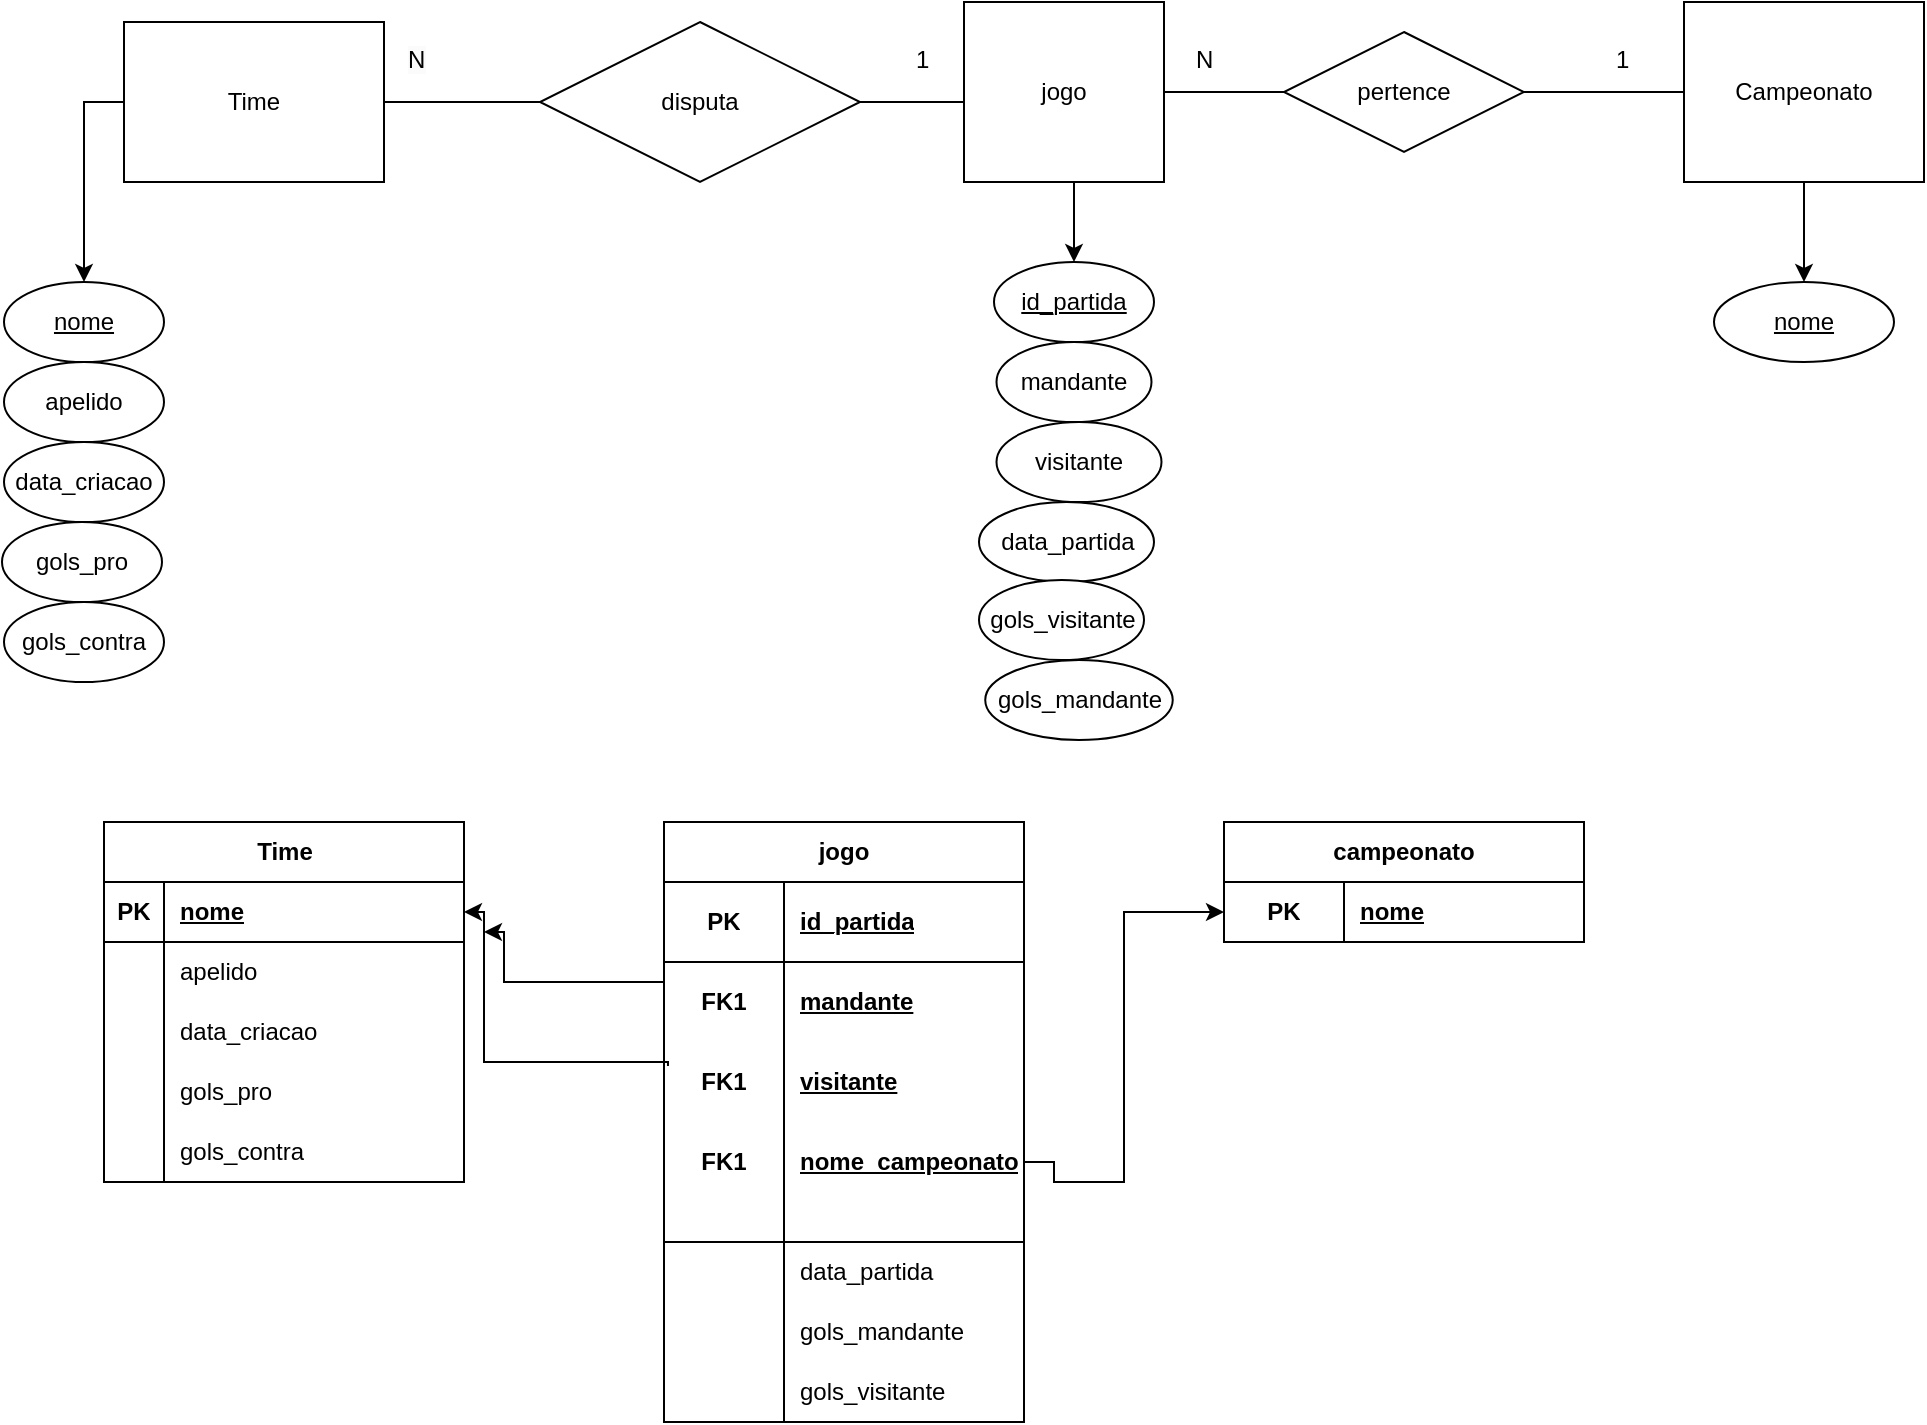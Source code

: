 <mxfile version="21.1.5" type="device">
  <diagram name="Página-1" id="papRllgSfJNQGmBIza0j">
    <mxGraphModel dx="1650" dy="484" grid="1" gridSize="10" guides="1" tooltips="1" connect="1" arrows="1" fold="1" page="1" pageScale="1" pageWidth="827" pageHeight="1169" math="0" shadow="0">
      <root>
        <mxCell id="0" />
        <mxCell id="1" parent="0" />
        <mxCell id="SIxOiPr5JDbEPcu1o1OO-2" style="edgeStyle=orthogonalEdgeStyle;rounded=0;orthogonalLoop=1;jettySize=auto;html=1;entryX=0.375;entryY=0;entryDx=0;entryDy=0;entryPerimeter=0;" parent="1" source="SIxOiPr5JDbEPcu1o1OO-3" edge="1">
          <mxGeometry relative="1" as="geometry">
            <mxPoint x="40" y="980" as="targetPoint" />
          </mxGeometry>
        </mxCell>
        <mxCell id="SIxOiPr5JDbEPcu1o1OO-3" value="Time" style="whiteSpace=wrap;html=1;align=center;" parent="1" vertex="1">
          <mxGeometry x="60" y="850" width="130" height="80" as="geometry" />
        </mxCell>
        <mxCell id="mP_QI-nuMhydWEpmwCuC-30" style="edgeStyle=orthogonalEdgeStyle;rounded=0;orthogonalLoop=1;jettySize=auto;html=1;entryX=0.5;entryY=0;entryDx=0;entryDy=0;" parent="1" source="SIxOiPr5JDbEPcu1o1OO-8" target="SIxOiPr5JDbEPcu1o1OO-24" edge="1">
          <mxGeometry relative="1" as="geometry" />
        </mxCell>
        <mxCell id="SIxOiPr5JDbEPcu1o1OO-8" value="Campeonato" style="whiteSpace=wrap;html=1;align=center;" parent="1" vertex="1">
          <mxGeometry x="840" y="840" width="120" height="90" as="geometry" />
        </mxCell>
        <mxCell id="SIxOiPr5JDbEPcu1o1OO-17" value="apelido" style="ellipse;whiteSpace=wrap;html=1;align=center;" parent="1" vertex="1">
          <mxGeometry y="1020" width="80" height="40" as="geometry" />
        </mxCell>
        <mxCell id="SIxOiPr5JDbEPcu1o1OO-18" value="data_criacao" style="ellipse;whiteSpace=wrap;html=1;align=center;" parent="1" vertex="1">
          <mxGeometry y="1060" width="80" height="40" as="geometry" />
        </mxCell>
        <mxCell id="SIxOiPr5JDbEPcu1o1OO-19" value="mandante" style="ellipse;whiteSpace=wrap;html=1;align=center;" parent="1" vertex="1">
          <mxGeometry x="496.25" y="1010" width="77.5" height="40" as="geometry" />
        </mxCell>
        <mxCell id="SIxOiPr5JDbEPcu1o1OO-20" value="visitante" style="ellipse;whiteSpace=wrap;html=1;align=center;" parent="1" vertex="1">
          <mxGeometry x="496.25" y="1050" width="82.5" height="40" as="geometry" />
        </mxCell>
        <mxCell id="SIxOiPr5JDbEPcu1o1OO-21" value="data_partida" style="ellipse;whiteSpace=wrap;html=1;align=center;" parent="1" vertex="1">
          <mxGeometry x="487.5" y="1090" width="87.5" height="40" as="geometry" />
        </mxCell>
        <mxCell id="SIxOiPr5JDbEPcu1o1OO-22" value="gols_mandante" style="ellipse;whiteSpace=wrap;html=1;align=center;" parent="1" vertex="1">
          <mxGeometry x="490.62" y="1169" width="93.75" height="40" as="geometry" />
        </mxCell>
        <mxCell id="SIxOiPr5JDbEPcu1o1OO-23" value="nome" style="ellipse;whiteSpace=wrap;html=1;align=center;fontStyle=4;" parent="1" vertex="1">
          <mxGeometry y="980" width="80" height="40" as="geometry" />
        </mxCell>
        <mxCell id="SIxOiPr5JDbEPcu1o1OO-24" value="nome" style="ellipse;whiteSpace=wrap;html=1;align=center;fontStyle=4;" parent="1" vertex="1">
          <mxGeometry x="855" y="980" width="90" height="40" as="geometry" />
        </mxCell>
        <mxCell id="SIxOiPr5JDbEPcu1o1OO-28" value="gols_pro" style="ellipse;whiteSpace=wrap;html=1;align=center;" parent="1" vertex="1">
          <mxGeometry x="-1" y="1100" width="80" height="40" as="geometry" />
        </mxCell>
        <mxCell id="SIxOiPr5JDbEPcu1o1OO-29" value="gols_visitante" style="ellipse;whiteSpace=wrap;html=1;align=center;" parent="1" vertex="1">
          <mxGeometry x="487.5" y="1129" width="82.5" height="40" as="geometry" />
        </mxCell>
        <mxCell id="SIxOiPr5JDbEPcu1o1OO-30" value="gols_contra" style="ellipse;whiteSpace=wrap;html=1;align=center;" parent="1" vertex="1">
          <mxGeometry y="1140" width="80" height="40" as="geometry" />
        </mxCell>
        <mxCell id="SIxOiPr5JDbEPcu1o1OO-31" value="id_partida" style="ellipse;whiteSpace=wrap;html=1;align=center;fontStyle=4;" parent="1" vertex="1">
          <mxGeometry x="495" y="970" width="80" height="40" as="geometry" />
        </mxCell>
        <mxCell id="SIxOiPr5JDbEPcu1o1OO-36" value="Time" style="shape=table;startSize=30;container=1;collapsible=1;childLayout=tableLayout;fixedRows=1;rowLines=0;fontStyle=1;align=center;resizeLast=1;html=1;" parent="1" vertex="1">
          <mxGeometry x="50" y="1250" width="180" height="180" as="geometry" />
        </mxCell>
        <mxCell id="SIxOiPr5JDbEPcu1o1OO-37" value="" style="shape=tableRow;horizontal=0;startSize=0;swimlaneHead=0;swimlaneBody=0;fillColor=none;collapsible=0;dropTarget=0;points=[[0,0.5],[1,0.5]];portConstraint=eastwest;top=0;left=0;right=0;bottom=1;" parent="SIxOiPr5JDbEPcu1o1OO-36" vertex="1">
          <mxGeometry y="30" width="180" height="30" as="geometry" />
        </mxCell>
        <mxCell id="SIxOiPr5JDbEPcu1o1OO-38" value="PK" style="shape=partialRectangle;connectable=0;fillColor=none;top=0;left=0;bottom=0;right=0;fontStyle=1;overflow=hidden;whiteSpace=wrap;html=1;" parent="SIxOiPr5JDbEPcu1o1OO-37" vertex="1">
          <mxGeometry width="30" height="30" as="geometry">
            <mxRectangle width="30" height="30" as="alternateBounds" />
          </mxGeometry>
        </mxCell>
        <mxCell id="SIxOiPr5JDbEPcu1o1OO-39" value="nome" style="shape=partialRectangle;connectable=0;fillColor=none;top=0;left=0;bottom=0;right=0;align=left;spacingLeft=6;fontStyle=5;overflow=hidden;whiteSpace=wrap;html=1;" parent="SIxOiPr5JDbEPcu1o1OO-37" vertex="1">
          <mxGeometry x="30" width="150" height="30" as="geometry">
            <mxRectangle width="150" height="30" as="alternateBounds" />
          </mxGeometry>
        </mxCell>
        <mxCell id="SIxOiPr5JDbEPcu1o1OO-40" value="" style="shape=tableRow;horizontal=0;startSize=0;swimlaneHead=0;swimlaneBody=0;fillColor=none;collapsible=0;dropTarget=0;points=[[0,0.5],[1,0.5]];portConstraint=eastwest;top=0;left=0;right=0;bottom=0;" parent="SIxOiPr5JDbEPcu1o1OO-36" vertex="1">
          <mxGeometry y="60" width="180" height="30" as="geometry" />
        </mxCell>
        <mxCell id="SIxOiPr5JDbEPcu1o1OO-41" value="" style="shape=partialRectangle;connectable=0;fillColor=none;top=0;left=0;bottom=0;right=0;editable=1;overflow=hidden;whiteSpace=wrap;html=1;" parent="SIxOiPr5JDbEPcu1o1OO-40" vertex="1">
          <mxGeometry width="30" height="30" as="geometry">
            <mxRectangle width="30" height="30" as="alternateBounds" />
          </mxGeometry>
        </mxCell>
        <mxCell id="SIxOiPr5JDbEPcu1o1OO-42" value="apelido" style="shape=partialRectangle;connectable=0;fillColor=none;top=0;left=0;bottom=0;right=0;align=left;spacingLeft=6;overflow=hidden;whiteSpace=wrap;html=1;" parent="SIxOiPr5JDbEPcu1o1OO-40" vertex="1">
          <mxGeometry x="30" width="150" height="30" as="geometry">
            <mxRectangle width="150" height="30" as="alternateBounds" />
          </mxGeometry>
        </mxCell>
        <mxCell id="SIxOiPr5JDbEPcu1o1OO-43" value="" style="shape=tableRow;horizontal=0;startSize=0;swimlaneHead=0;swimlaneBody=0;fillColor=none;collapsible=0;dropTarget=0;points=[[0,0.5],[1,0.5]];portConstraint=eastwest;top=0;left=0;right=0;bottom=0;" parent="SIxOiPr5JDbEPcu1o1OO-36" vertex="1">
          <mxGeometry y="90" width="180" height="30" as="geometry" />
        </mxCell>
        <mxCell id="SIxOiPr5JDbEPcu1o1OO-44" value="" style="shape=partialRectangle;connectable=0;fillColor=none;top=0;left=0;bottom=0;right=0;editable=1;overflow=hidden;whiteSpace=wrap;html=1;" parent="SIxOiPr5JDbEPcu1o1OO-43" vertex="1">
          <mxGeometry width="30" height="30" as="geometry">
            <mxRectangle width="30" height="30" as="alternateBounds" />
          </mxGeometry>
        </mxCell>
        <mxCell id="SIxOiPr5JDbEPcu1o1OO-45" value="data_criacao" style="shape=partialRectangle;connectable=0;fillColor=none;top=0;left=0;bottom=0;right=0;align=left;spacingLeft=6;overflow=hidden;whiteSpace=wrap;html=1;" parent="SIxOiPr5JDbEPcu1o1OO-43" vertex="1">
          <mxGeometry x="30" width="150" height="30" as="geometry">
            <mxRectangle width="150" height="30" as="alternateBounds" />
          </mxGeometry>
        </mxCell>
        <mxCell id="SIxOiPr5JDbEPcu1o1OO-46" value="" style="shape=tableRow;horizontal=0;startSize=0;swimlaneHead=0;swimlaneBody=0;fillColor=none;collapsible=0;dropTarget=0;points=[[0,0.5],[1,0.5]];portConstraint=eastwest;top=0;left=0;right=0;bottom=0;" parent="SIxOiPr5JDbEPcu1o1OO-36" vertex="1">
          <mxGeometry y="120" width="180" height="30" as="geometry" />
        </mxCell>
        <mxCell id="SIxOiPr5JDbEPcu1o1OO-47" value="" style="shape=partialRectangle;connectable=0;fillColor=none;top=0;left=0;bottom=0;right=0;editable=1;overflow=hidden;whiteSpace=wrap;html=1;" parent="SIxOiPr5JDbEPcu1o1OO-46" vertex="1">
          <mxGeometry width="30" height="30" as="geometry">
            <mxRectangle width="30" height="30" as="alternateBounds" />
          </mxGeometry>
        </mxCell>
        <mxCell id="SIxOiPr5JDbEPcu1o1OO-48" value="gols_pro" style="shape=partialRectangle;connectable=0;fillColor=none;top=0;left=0;bottom=0;right=0;align=left;spacingLeft=6;overflow=hidden;whiteSpace=wrap;html=1;" parent="SIxOiPr5JDbEPcu1o1OO-46" vertex="1">
          <mxGeometry x="30" width="150" height="30" as="geometry">
            <mxRectangle width="150" height="30" as="alternateBounds" />
          </mxGeometry>
        </mxCell>
        <mxCell id="SIxOiPr5JDbEPcu1o1OO-49" value="" style="shape=tableRow;horizontal=0;startSize=0;swimlaneHead=0;swimlaneBody=0;fillColor=none;collapsible=0;dropTarget=0;points=[[0,0.5],[1,0.5]];portConstraint=eastwest;top=0;left=0;right=0;bottom=0;" parent="SIxOiPr5JDbEPcu1o1OO-36" vertex="1">
          <mxGeometry y="150" width="180" height="30" as="geometry" />
        </mxCell>
        <mxCell id="SIxOiPr5JDbEPcu1o1OO-50" value="" style="shape=partialRectangle;connectable=0;fillColor=none;top=0;left=0;bottom=0;right=0;editable=1;overflow=hidden;whiteSpace=wrap;html=1;" parent="SIxOiPr5JDbEPcu1o1OO-49" vertex="1">
          <mxGeometry width="30" height="30" as="geometry">
            <mxRectangle width="30" height="30" as="alternateBounds" />
          </mxGeometry>
        </mxCell>
        <mxCell id="SIxOiPr5JDbEPcu1o1OO-51" value="gols_contra" style="shape=partialRectangle;connectable=0;fillColor=none;top=0;left=0;bottom=0;right=0;align=left;spacingLeft=6;overflow=hidden;whiteSpace=wrap;html=1;" parent="SIxOiPr5JDbEPcu1o1OO-49" vertex="1">
          <mxGeometry x="30" width="150" height="30" as="geometry">
            <mxRectangle width="150" height="30" as="alternateBounds" />
          </mxGeometry>
        </mxCell>
        <mxCell id="SIxOiPr5JDbEPcu1o1OO-127" value="" style="shape=tableRow;horizontal=0;startSize=0;swimlaneHead=0;swimlaneBody=0;fillColor=none;collapsible=0;dropTarget=0;points=[[0,0.5],[1,0.5]];portConstraint=eastwest;top=0;left=0;right=0;bottom=0;html=1;" parent="1" vertex="1">
          <mxGeometry x="340" y="1360" width="180" height="40" as="geometry" />
        </mxCell>
        <mxCell id="SIxOiPr5JDbEPcu1o1OO-142" style="edgeStyle=orthogonalEdgeStyle;rounded=0;orthogonalLoop=1;jettySize=auto;html=1;exitX=0.011;exitY=0.3;exitDx=0;exitDy=0;exitPerimeter=0;" parent="1" source="SIxOiPr5JDbEPcu1o1OO-216" target="SIxOiPr5JDbEPcu1o1OO-37" edge="1">
          <mxGeometry relative="1" as="geometry">
            <Array as="points">
              <mxPoint x="332" y="1370" />
              <mxPoint x="240" y="1370" />
              <mxPoint x="240" y="1295" />
            </Array>
            <mxPoint x="330" y="1370" as="sourcePoint" />
          </mxGeometry>
        </mxCell>
        <mxCell id="SIxOiPr5JDbEPcu1o1OO-163" value="1" style="text;strokeColor=none;fillColor=none;spacingLeft=4;spacingRight=4;overflow=hidden;rotatable=0;points=[[0,0.5],[1,0.5]];portConstraint=eastwest;fontSize=12;whiteSpace=wrap;html=1;" parent="1" vertex="1">
          <mxGeometry x="450" y="855" width="20" height="30" as="geometry" />
        </mxCell>
        <mxCell id="SIxOiPr5JDbEPcu1o1OO-165" value="&lt;span style=&quot;color: rgb(0, 0, 0); font-family: Helvetica; font-size: 12px; font-style: normal; font-variant-ligatures: normal; font-variant-caps: normal; font-weight: 400; letter-spacing: normal; orphans: 2; text-align: left; text-indent: 0px; text-transform: none; widows: 2; word-spacing: 0px; -webkit-text-stroke-width: 0px; background-color: rgb(251, 251, 251); text-decoration-thickness: initial; text-decoration-style: initial; text-decoration-color: initial; float: none; display: inline !important;&quot;&gt;N&lt;/span&gt;" style="text;whiteSpace=wrap;html=1;" parent="1" vertex="1">
          <mxGeometry x="200" y="855" width="10" height="30" as="geometry" />
        </mxCell>
        <mxCell id="SIxOiPr5JDbEPcu1o1OO-177" value="" style="edgeStyle=orthogonalEdgeStyle;rounded=0;orthogonalLoop=1;jettySize=auto;html=1;" parent="1" source="SIxOiPr5JDbEPcu1o1OO-168" target="SIxOiPr5JDbEPcu1o1OO-31" edge="1">
          <mxGeometry relative="1" as="geometry" />
        </mxCell>
        <mxCell id="SIxOiPr5JDbEPcu1o1OO-168" value="disputa" style="shape=rhombus;perimeter=rhombusPerimeter;whiteSpace=wrap;html=1;align=center;" parent="1" vertex="1">
          <mxGeometry x="268" y="850" width="160" height="80" as="geometry" />
        </mxCell>
        <mxCell id="SIxOiPr5JDbEPcu1o1OO-197" value="jogo" style="shape=table;startSize=30;container=1;collapsible=1;childLayout=tableLayout;fixedRows=1;rowLines=0;fontStyle=1;align=center;resizeLast=1;html=1;whiteSpace=wrap;" parent="1" vertex="1">
          <mxGeometry x="330" y="1250" width="180" height="300" as="geometry" />
        </mxCell>
        <mxCell id="SIxOiPr5JDbEPcu1o1OO-198" value="" style="shape=tableRow;horizontal=0;startSize=0;swimlaneHead=0;swimlaneBody=0;fillColor=none;collapsible=0;dropTarget=0;points=[[0,0.5],[1,0.5]];portConstraint=eastwest;top=0;left=0;right=0;bottom=1;html=1;" parent="SIxOiPr5JDbEPcu1o1OO-197" vertex="1">
          <mxGeometry y="30" width="180" height="40" as="geometry" />
        </mxCell>
        <mxCell id="SIxOiPr5JDbEPcu1o1OO-199" value="PK" style="shape=partialRectangle;connectable=0;fillColor=none;top=0;left=0;bottom=0;right=0;fontStyle=1;overflow=hidden;html=1;whiteSpace=wrap;" parent="SIxOiPr5JDbEPcu1o1OO-198" vertex="1">
          <mxGeometry width="60" height="40" as="geometry">
            <mxRectangle width="60" height="40" as="alternateBounds" />
          </mxGeometry>
        </mxCell>
        <mxCell id="SIxOiPr5JDbEPcu1o1OO-200" value="id_partida" style="shape=partialRectangle;connectable=0;fillColor=none;top=0;left=0;bottom=0;right=0;align=left;spacingLeft=6;fontStyle=5;overflow=hidden;html=1;whiteSpace=wrap;" parent="SIxOiPr5JDbEPcu1o1OO-198" vertex="1">
          <mxGeometry x="60" width="120" height="40" as="geometry">
            <mxRectangle width="120" height="40" as="alternateBounds" />
          </mxGeometry>
        </mxCell>
        <mxCell id="SIxOiPr5JDbEPcu1o1OO-201" value="" style="shape=tableRow;horizontal=0;startSize=0;swimlaneHead=0;swimlaneBody=0;fillColor=none;collapsible=0;dropTarget=0;points=[[0,0.5],[1,0.5]];portConstraint=eastwest;top=0;left=0;right=0;bottom=0;html=1;" parent="SIxOiPr5JDbEPcu1o1OO-197" vertex="1">
          <mxGeometry y="70" width="180" height="40" as="geometry" />
        </mxCell>
        <mxCell id="SIxOiPr5JDbEPcu1o1OO-202" value="FK1" style="shape=partialRectangle;connectable=0;fillColor=none;top=0;left=0;bottom=0;right=0;fontStyle=1;overflow=hidden;html=1;whiteSpace=wrap;" parent="SIxOiPr5JDbEPcu1o1OO-201" vertex="1">
          <mxGeometry width="60" height="40" as="geometry">
            <mxRectangle width="60" height="40" as="alternateBounds" />
          </mxGeometry>
        </mxCell>
        <mxCell id="SIxOiPr5JDbEPcu1o1OO-203" value="mandante" style="shape=partialRectangle;connectable=0;fillColor=none;top=0;left=0;bottom=0;right=0;align=left;spacingLeft=6;fontStyle=5;overflow=hidden;html=1;whiteSpace=wrap;" parent="SIxOiPr5JDbEPcu1o1OO-201" vertex="1">
          <mxGeometry x="60" width="120" height="40" as="geometry">
            <mxRectangle width="120" height="40" as="alternateBounds" />
          </mxGeometry>
        </mxCell>
        <mxCell id="SIxOiPr5JDbEPcu1o1OO-216" value="" style="shape=tableRow;horizontal=0;startSize=0;swimlaneHead=0;swimlaneBody=0;fillColor=none;collapsible=0;dropTarget=0;points=[[0,0.5],[1,0.5]];portConstraint=eastwest;top=0;left=0;right=0;bottom=0;html=1;" parent="SIxOiPr5JDbEPcu1o1OO-197" vertex="1">
          <mxGeometry y="110" width="180" height="40" as="geometry" />
        </mxCell>
        <mxCell id="SIxOiPr5JDbEPcu1o1OO-217" value="FK1" style="shape=partialRectangle;connectable=0;fillColor=none;top=0;left=0;bottom=0;right=0;fontStyle=1;overflow=hidden;html=1;whiteSpace=wrap;" parent="SIxOiPr5JDbEPcu1o1OO-216" vertex="1">
          <mxGeometry width="60" height="40" as="geometry">
            <mxRectangle width="60" height="40" as="alternateBounds" />
          </mxGeometry>
        </mxCell>
        <mxCell id="SIxOiPr5JDbEPcu1o1OO-218" value="visitante" style="shape=partialRectangle;connectable=0;fillColor=none;top=0;left=0;bottom=0;right=0;align=left;spacingLeft=6;fontStyle=5;overflow=hidden;html=1;whiteSpace=wrap;" parent="SIxOiPr5JDbEPcu1o1OO-216" vertex="1">
          <mxGeometry x="60" width="120" height="40" as="geometry">
            <mxRectangle width="120" height="40" as="alternateBounds" />
          </mxGeometry>
        </mxCell>
        <mxCell id="SIxOiPr5JDbEPcu1o1OO-219" value="" style="shape=tableRow;horizontal=0;startSize=0;swimlaneHead=0;swimlaneBody=0;fillColor=none;collapsible=0;dropTarget=0;points=[[0,0.5],[1,0.5]];portConstraint=eastwest;top=0;left=0;right=0;bottom=0;html=1;" parent="SIxOiPr5JDbEPcu1o1OO-197" vertex="1">
          <mxGeometry y="150" width="180" height="40" as="geometry" />
        </mxCell>
        <mxCell id="SIxOiPr5JDbEPcu1o1OO-220" value="FK1" style="shape=partialRectangle;connectable=0;fillColor=none;top=0;left=0;bottom=0;right=0;fontStyle=1;overflow=hidden;html=1;whiteSpace=wrap;" parent="SIxOiPr5JDbEPcu1o1OO-219" vertex="1">
          <mxGeometry width="60" height="40" as="geometry">
            <mxRectangle width="60" height="40" as="alternateBounds" />
          </mxGeometry>
        </mxCell>
        <mxCell id="SIxOiPr5JDbEPcu1o1OO-221" value="nome_campeonato" style="shape=partialRectangle;connectable=0;fillColor=none;top=0;left=0;bottom=0;right=0;align=left;spacingLeft=6;fontStyle=5;overflow=hidden;html=1;whiteSpace=wrap;" parent="SIxOiPr5JDbEPcu1o1OO-219" vertex="1">
          <mxGeometry x="60" width="120" height="40" as="geometry">
            <mxRectangle width="120" height="40" as="alternateBounds" />
          </mxGeometry>
        </mxCell>
        <mxCell id="SIxOiPr5JDbEPcu1o1OO-204" value="" style="shape=tableRow;horizontal=0;startSize=0;swimlaneHead=0;swimlaneBody=0;fillColor=none;collapsible=0;dropTarget=0;points=[[0,0.5],[1,0.5]];portConstraint=eastwest;top=0;left=0;right=0;bottom=1;html=1;" parent="SIxOiPr5JDbEPcu1o1OO-197" vertex="1">
          <mxGeometry y="190" width="180" height="20" as="geometry" />
        </mxCell>
        <mxCell id="SIxOiPr5JDbEPcu1o1OO-205" value="" style="shape=partialRectangle;connectable=0;fillColor=none;top=0;left=0;bottom=0;right=0;fontStyle=1;overflow=hidden;html=1;whiteSpace=wrap;" parent="SIxOiPr5JDbEPcu1o1OO-204" vertex="1">
          <mxGeometry width="60" height="20" as="geometry">
            <mxRectangle width="60" height="20" as="alternateBounds" />
          </mxGeometry>
        </mxCell>
        <mxCell id="SIxOiPr5JDbEPcu1o1OO-206" value="" style="shape=partialRectangle;connectable=0;fillColor=none;top=0;left=0;bottom=0;right=0;align=left;spacingLeft=6;fontStyle=5;overflow=hidden;html=1;whiteSpace=wrap;" parent="SIxOiPr5JDbEPcu1o1OO-204" vertex="1">
          <mxGeometry x="60" width="120" height="20" as="geometry">
            <mxRectangle width="120" height="20" as="alternateBounds" />
          </mxGeometry>
        </mxCell>
        <mxCell id="SIxOiPr5JDbEPcu1o1OO-207" value="" style="shape=tableRow;horizontal=0;startSize=0;swimlaneHead=0;swimlaneBody=0;fillColor=none;collapsible=0;dropTarget=0;points=[[0,0.5],[1,0.5]];portConstraint=eastwest;top=0;left=0;right=0;bottom=0;html=1;" parent="SIxOiPr5JDbEPcu1o1OO-197" vertex="1">
          <mxGeometry y="210" width="180" height="30" as="geometry" />
        </mxCell>
        <mxCell id="SIxOiPr5JDbEPcu1o1OO-208" value="" style="shape=partialRectangle;connectable=0;fillColor=none;top=0;left=0;bottom=0;right=0;editable=1;overflow=hidden;html=1;whiteSpace=wrap;" parent="SIxOiPr5JDbEPcu1o1OO-207" vertex="1">
          <mxGeometry width="60" height="30" as="geometry">
            <mxRectangle width="60" height="30" as="alternateBounds" />
          </mxGeometry>
        </mxCell>
        <mxCell id="SIxOiPr5JDbEPcu1o1OO-209" value="data_partida" style="shape=partialRectangle;connectable=0;fillColor=none;top=0;left=0;bottom=0;right=0;align=left;spacingLeft=6;overflow=hidden;html=1;whiteSpace=wrap;" parent="SIxOiPr5JDbEPcu1o1OO-207" vertex="1">
          <mxGeometry x="60" width="120" height="30" as="geometry">
            <mxRectangle width="120" height="30" as="alternateBounds" />
          </mxGeometry>
        </mxCell>
        <mxCell id="SIxOiPr5JDbEPcu1o1OO-210" value="" style="shape=tableRow;horizontal=0;startSize=0;swimlaneHead=0;swimlaneBody=0;fillColor=none;collapsible=0;dropTarget=0;points=[[0,0.5],[1,0.5]];portConstraint=eastwest;top=0;left=0;right=0;bottom=0;html=1;" parent="SIxOiPr5JDbEPcu1o1OO-197" vertex="1">
          <mxGeometry y="240" width="180" height="30" as="geometry" />
        </mxCell>
        <mxCell id="SIxOiPr5JDbEPcu1o1OO-211" value="" style="shape=partialRectangle;connectable=0;fillColor=none;top=0;left=0;bottom=0;right=0;editable=1;overflow=hidden;html=1;whiteSpace=wrap;" parent="SIxOiPr5JDbEPcu1o1OO-210" vertex="1">
          <mxGeometry width="60" height="30" as="geometry">
            <mxRectangle width="60" height="30" as="alternateBounds" />
          </mxGeometry>
        </mxCell>
        <mxCell id="SIxOiPr5JDbEPcu1o1OO-212" value="gols_mandante" style="shape=partialRectangle;connectable=0;fillColor=none;top=0;left=0;bottom=0;right=0;align=left;spacingLeft=6;overflow=hidden;html=1;whiteSpace=wrap;" parent="SIxOiPr5JDbEPcu1o1OO-210" vertex="1">
          <mxGeometry x="60" width="120" height="30" as="geometry">
            <mxRectangle width="120" height="30" as="alternateBounds" />
          </mxGeometry>
        </mxCell>
        <mxCell id="SIxOiPr5JDbEPcu1o1OO-213" value="" style="shape=tableRow;horizontal=0;startSize=0;swimlaneHead=0;swimlaneBody=0;fillColor=none;collapsible=0;dropTarget=0;points=[[0,0.5],[1,0.5]];portConstraint=eastwest;top=0;left=0;right=0;bottom=0;html=1;" parent="SIxOiPr5JDbEPcu1o1OO-197" vertex="1">
          <mxGeometry y="270" width="180" height="30" as="geometry" />
        </mxCell>
        <mxCell id="SIxOiPr5JDbEPcu1o1OO-214" value="" style="shape=partialRectangle;connectable=0;fillColor=none;top=0;left=0;bottom=0;right=0;editable=1;overflow=hidden;html=1;whiteSpace=wrap;" parent="SIxOiPr5JDbEPcu1o1OO-213" vertex="1">
          <mxGeometry width="60" height="30" as="geometry">
            <mxRectangle width="60" height="30" as="alternateBounds" />
          </mxGeometry>
        </mxCell>
        <mxCell id="SIxOiPr5JDbEPcu1o1OO-215" value="gols_visitante" style="shape=partialRectangle;connectable=0;fillColor=none;top=0;left=0;bottom=0;right=0;align=left;spacingLeft=6;overflow=hidden;html=1;whiteSpace=wrap;" parent="SIxOiPr5JDbEPcu1o1OO-213" vertex="1">
          <mxGeometry x="60" width="120" height="30" as="geometry">
            <mxRectangle width="120" height="30" as="alternateBounds" />
          </mxGeometry>
        </mxCell>
        <mxCell id="SIxOiPr5JDbEPcu1o1OO-235" style="edgeStyle=orthogonalEdgeStyle;rounded=0;orthogonalLoop=1;jettySize=auto;html=1;entryX=1;entryY=0.5;entryDx=0;entryDy=0;exitX=1;exitY=0.5;exitDx=0;exitDy=0;" parent="SIxOiPr5JDbEPcu1o1OO-197" source="SIxOiPr5JDbEPcu1o1OO-219" edge="1">
          <mxGeometry relative="1" as="geometry">
            <mxPoint x="280" y="45" as="targetPoint" />
            <Array as="points">
              <mxPoint x="195" y="170" />
              <mxPoint x="195" y="180" />
              <mxPoint x="230" y="180" />
              <mxPoint x="230" y="45" />
            </Array>
            <mxPoint x="250" y="180" as="sourcePoint" />
          </mxGeometry>
        </mxCell>
        <mxCell id="mP_QI-nuMhydWEpmwCuC-2" value="campeonato" style="shape=table;startSize=30;container=1;collapsible=1;childLayout=tableLayout;fixedRows=1;rowLines=0;fontStyle=1;align=center;resizeLast=1;html=1;whiteSpace=wrap;" parent="1" vertex="1">
          <mxGeometry x="610" y="1250" width="180" height="60" as="geometry" />
        </mxCell>
        <mxCell id="mP_QI-nuMhydWEpmwCuC-3" value="" style="shape=tableRow;horizontal=0;startSize=0;swimlaneHead=0;swimlaneBody=0;fillColor=none;collapsible=0;dropTarget=0;points=[[0,0.5],[1,0.5]];portConstraint=eastwest;top=0;left=0;right=0;bottom=0;html=1;" parent="mP_QI-nuMhydWEpmwCuC-2" vertex="1">
          <mxGeometry y="30" width="180" height="30" as="geometry" />
        </mxCell>
        <mxCell id="mP_QI-nuMhydWEpmwCuC-4" value="PK" style="shape=partialRectangle;connectable=0;fillColor=none;top=0;left=0;bottom=0;right=0;fontStyle=1;overflow=hidden;html=1;whiteSpace=wrap;" parent="mP_QI-nuMhydWEpmwCuC-3" vertex="1">
          <mxGeometry width="60" height="30" as="geometry">
            <mxRectangle width="60" height="30" as="alternateBounds" />
          </mxGeometry>
        </mxCell>
        <mxCell id="mP_QI-nuMhydWEpmwCuC-5" value="nome" style="shape=partialRectangle;connectable=0;fillColor=none;top=0;left=0;bottom=0;right=0;align=left;spacingLeft=6;fontStyle=5;overflow=hidden;html=1;whiteSpace=wrap;" parent="mP_QI-nuMhydWEpmwCuC-3" vertex="1">
          <mxGeometry x="60" width="120" height="30" as="geometry">
            <mxRectangle width="120" height="30" as="alternateBounds" />
          </mxGeometry>
        </mxCell>
        <mxCell id="mP_QI-nuMhydWEpmwCuC-24" style="edgeStyle=orthogonalEdgeStyle;rounded=0;orthogonalLoop=1;jettySize=auto;html=1;" parent="1" edge="1">
          <mxGeometry relative="1" as="geometry">
            <mxPoint x="240" y="1305" as="targetPoint" />
            <Array as="points">
              <mxPoint x="250" y="1330" />
              <mxPoint x="250" y="1305" />
            </Array>
            <mxPoint x="330" y="1330" as="sourcePoint" />
          </mxGeometry>
        </mxCell>
        <mxCell id="mP_QI-nuMhydWEpmwCuC-25" value="jogo" style="whiteSpace=wrap;html=1;align=center;" parent="1" vertex="1">
          <mxGeometry x="480" y="840" width="100" height="90" as="geometry" />
        </mxCell>
        <mxCell id="mP_QI-nuMhydWEpmwCuC-27" value="pertence" style="shape=rhombus;perimeter=rhombusPerimeter;whiteSpace=wrap;html=1;align=center;" parent="1" vertex="1">
          <mxGeometry x="640" y="855" width="120" height="60" as="geometry" />
        </mxCell>
        <mxCell id="mP_QI-nuMhydWEpmwCuC-33" value="N" style="text;strokeColor=none;fillColor=none;spacingLeft=4;spacingRight=4;overflow=hidden;rotatable=0;points=[[0,0.5],[1,0.5]];portConstraint=eastwest;fontSize=12;whiteSpace=wrap;html=1;" parent="1" vertex="1">
          <mxGeometry x="590" y="855" width="40" height="30" as="geometry" />
        </mxCell>
        <mxCell id="mP_QI-nuMhydWEpmwCuC-35" value="1" style="text;strokeColor=none;fillColor=none;spacingLeft=4;spacingRight=4;overflow=hidden;rotatable=0;points=[[0,0.5],[1,0.5]];portConstraint=eastwest;fontSize=12;whiteSpace=wrap;html=1;" parent="1" vertex="1">
          <mxGeometry x="800" y="855" width="40" height="30" as="geometry" />
        </mxCell>
        <mxCell id="1UOYJ6UeQKNL2Cqo4HZX-2" value="" style="endArrow=none;html=1;rounded=0;entryX=1;entryY=0.5;entryDx=0;entryDy=0;exitX=0;exitY=0.5;exitDx=0;exitDy=0;" parent="1" source="SIxOiPr5JDbEPcu1o1OO-168" target="SIxOiPr5JDbEPcu1o1OO-3" edge="1">
          <mxGeometry relative="1" as="geometry">
            <mxPoint x="240" y="970" as="sourcePoint" />
            <mxPoint x="350" y="950" as="targetPoint" />
          </mxGeometry>
        </mxCell>
        <mxCell id="1UOYJ6UeQKNL2Cqo4HZX-3" value="" style="endArrow=none;html=1;rounded=0;exitX=1;exitY=0.5;exitDx=0;exitDy=0;" parent="1" source="mP_QI-nuMhydWEpmwCuC-25" target="mP_QI-nuMhydWEpmwCuC-27" edge="1">
          <mxGeometry relative="1" as="geometry">
            <mxPoint x="640" y="970" as="sourcePoint" />
            <mxPoint x="800" y="970" as="targetPoint" />
          </mxGeometry>
        </mxCell>
        <mxCell id="1UOYJ6UeQKNL2Cqo4HZX-4" value="" style="endArrow=none;html=1;rounded=0;exitX=1;exitY=0.5;exitDx=0;exitDy=0;entryX=0;entryY=0.5;entryDx=0;entryDy=0;" parent="1" source="mP_QI-nuMhydWEpmwCuC-27" target="SIxOiPr5JDbEPcu1o1OO-8" edge="1">
          <mxGeometry relative="1" as="geometry">
            <mxPoint x="660" y="1040" as="sourcePoint" />
            <mxPoint x="820" y="1040" as="targetPoint" />
          </mxGeometry>
        </mxCell>
      </root>
    </mxGraphModel>
  </diagram>
</mxfile>
